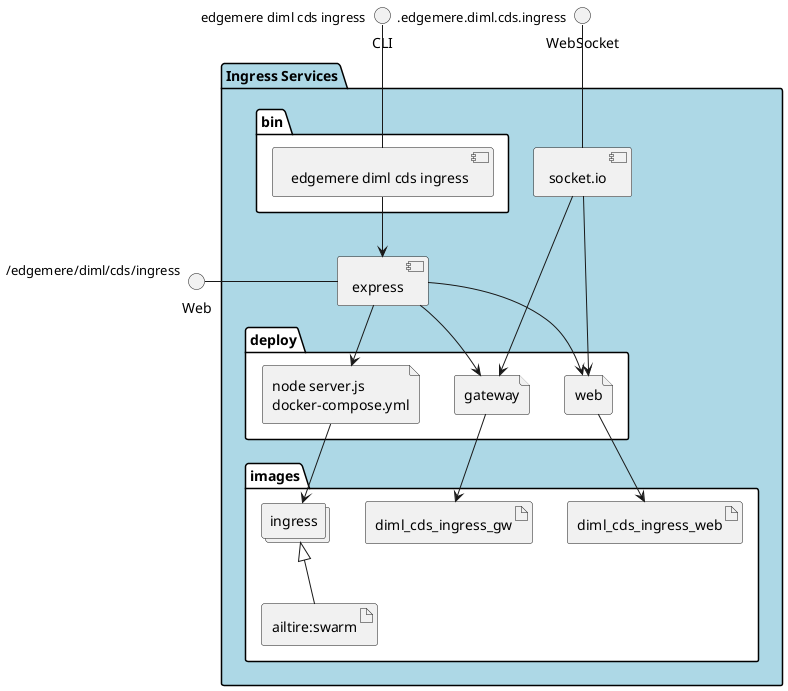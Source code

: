 @startuml
  interface CLI
  interface Web
  interface WebSocket
package "Ingress Services" #lightblue {
  component express as REST
  component socket.io as socket
  folder bin #ffffff {
    component " edgemere diml cds ingress" as binName
  }
  binName --> REST

  folder deploy #ffffff {
      file "node server.js\ndocker-compose.yml" as ingress_container
      REST --> ingress_container

  
    file "web" as web_container
    REST --> web_container
    socket ---> web_container
  
    file "gateway" as gateway_container
    REST --> gateway_container
    socket ---> gateway_container
  
  }
  folder images #ffffff {
    collections "ingress" as ingressimage
    artifact "ailtire:swarm" as ailtireswarm
    ingressimage <|-- ailtireswarm
    ingress_container --> ingressimage

  
      artifact diml_cds_ingress_web
      web_container --> diml_cds_ingress_web
    
      artifact diml_cds_ingress_gw
      gateway_container --> diml_cds_ingress_gw
    
  }
}
CLI " edgemere diml cds ingress" -- binName
Web "/edgemere/diml/cds/ingress" - REST
WebSocket ".edgemere.diml.cds.ingress" -- socket

@enduml
